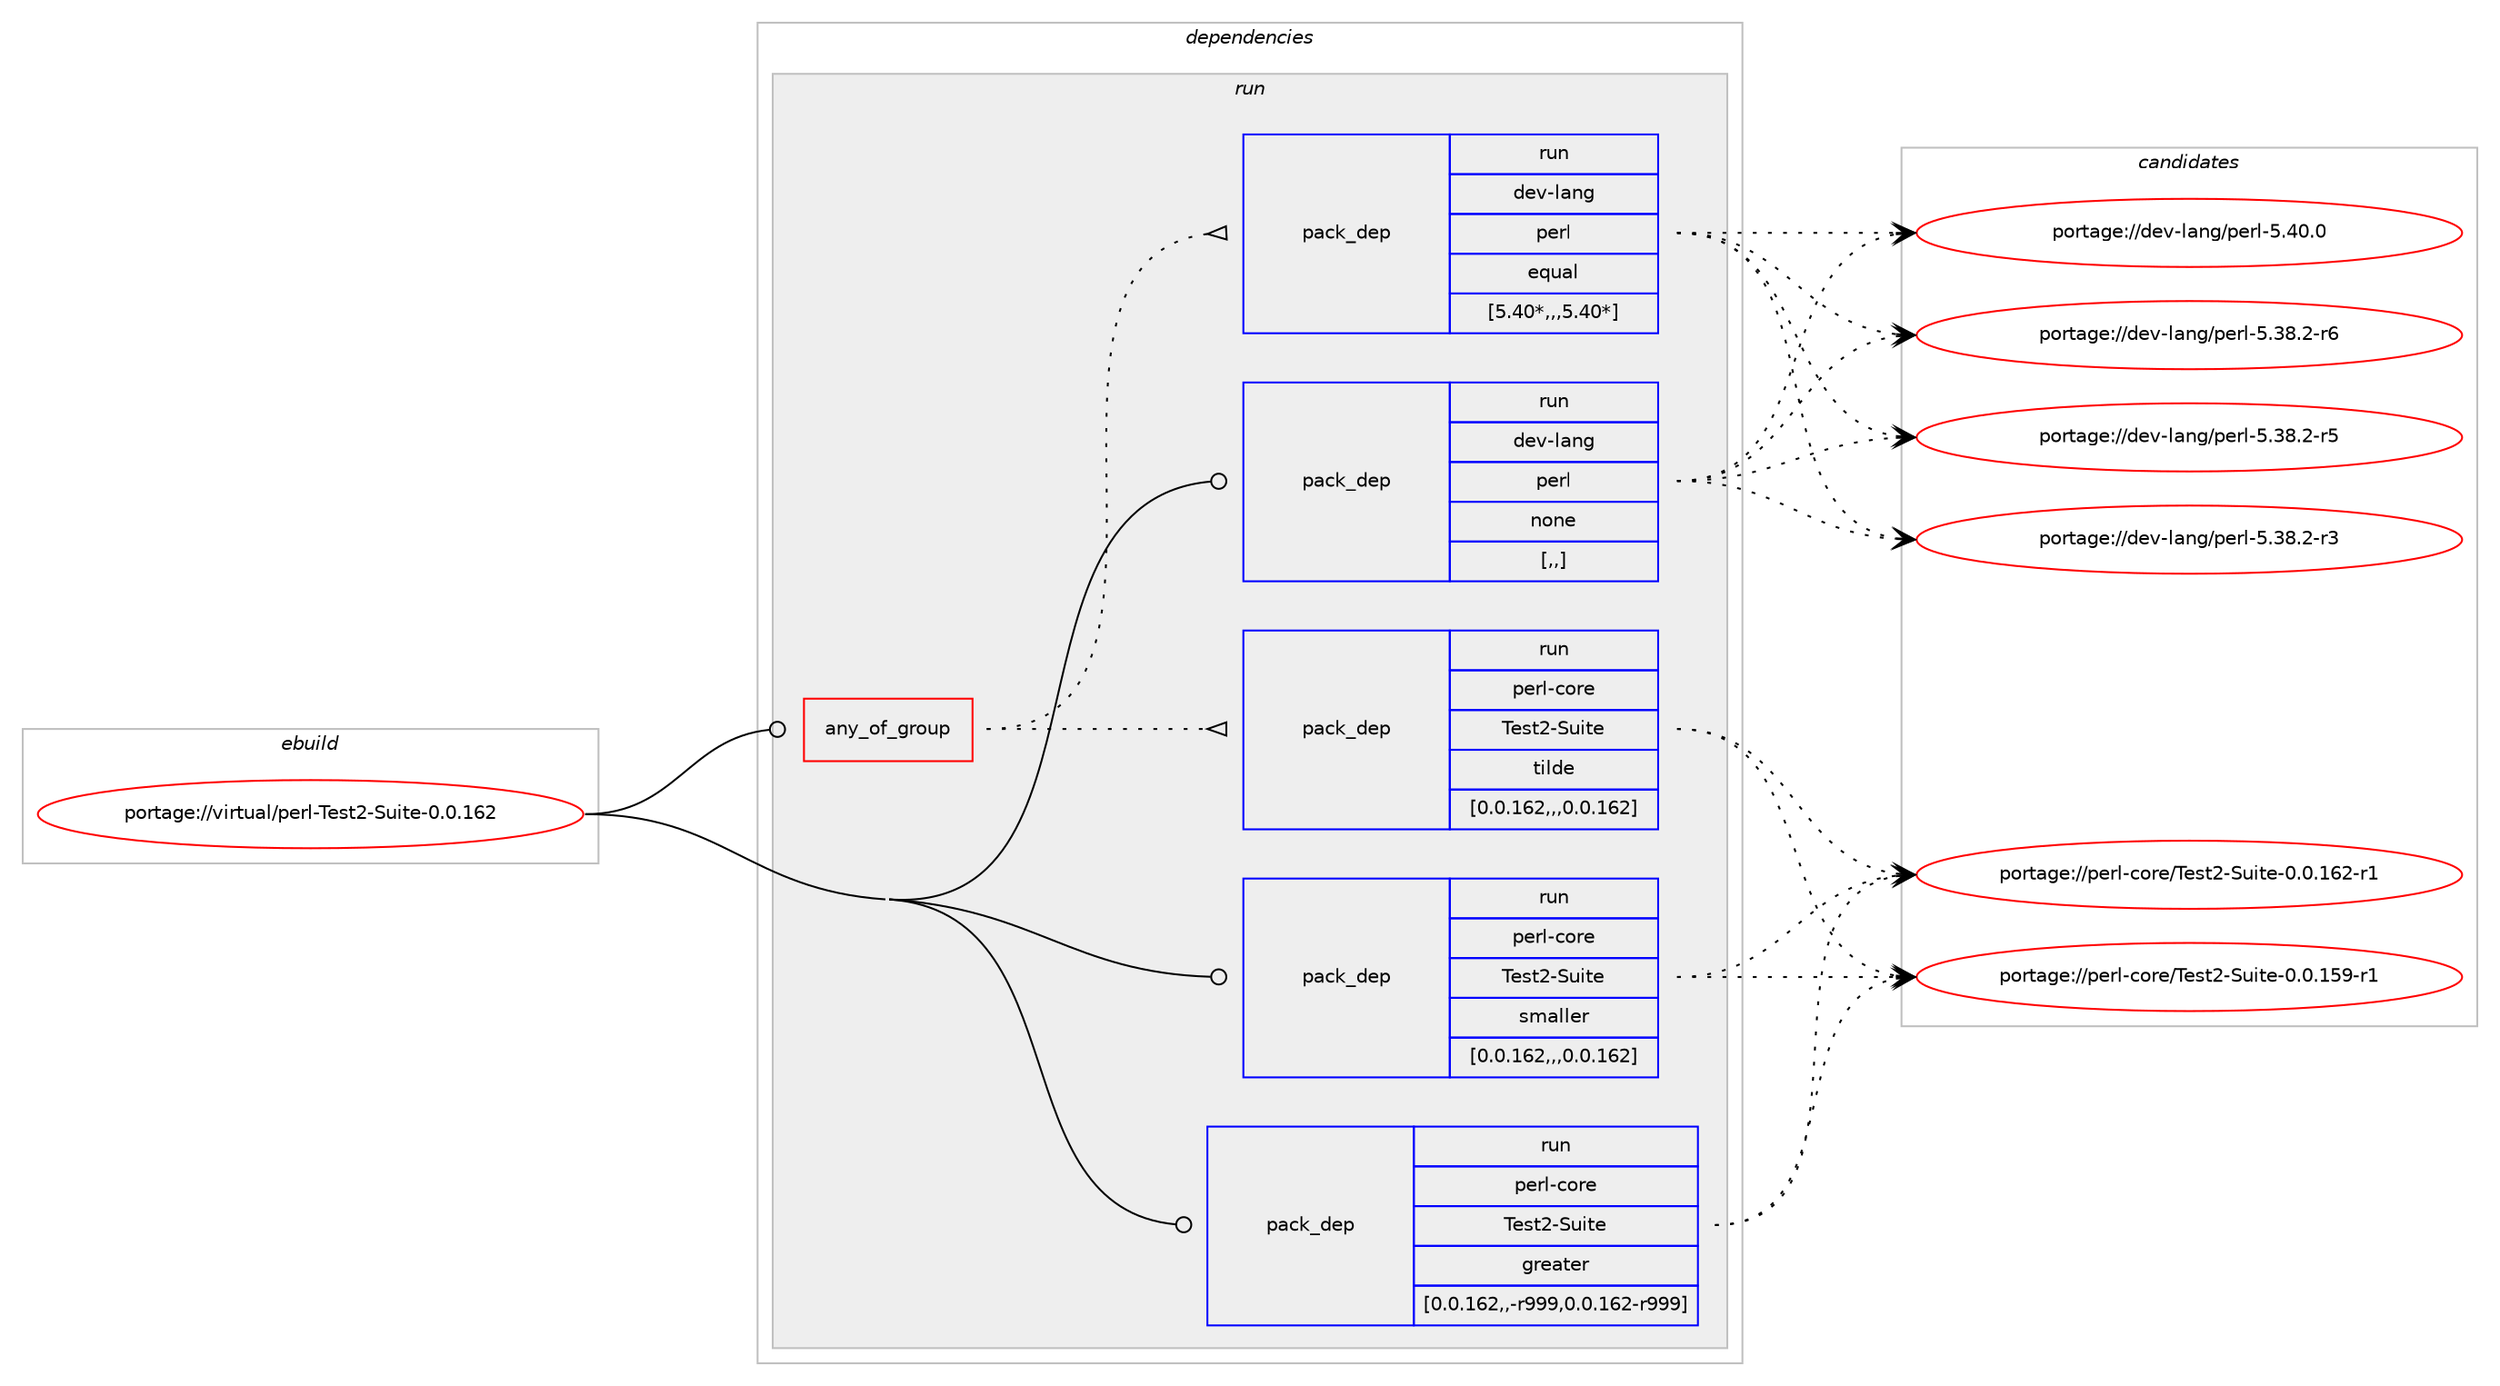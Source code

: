 digraph prolog {

# *************
# Graph options
# *************

newrank=true;
concentrate=true;
compound=true;
graph [rankdir=LR,fontname=Helvetica,fontsize=10,ranksep=1.5];#, ranksep=2.5, nodesep=0.2];
edge  [arrowhead=vee];
node  [fontname=Helvetica,fontsize=10];

# **********
# The ebuild
# **********

subgraph cluster_leftcol {
color=gray;
label=<<i>ebuild</i>>;
id [label="portage://virtual/perl-Test2-Suite-0.0.162", color=red, width=4, href="../virtual/perl-Test2-Suite-0.0.162.svg"];
}

# ****************
# The dependencies
# ****************

subgraph cluster_midcol {
color=gray;
label=<<i>dependencies</i>>;
subgraph cluster_compile {
fillcolor="#eeeeee";
style=filled;
label=<<i>compile</i>>;
}
subgraph cluster_compileandrun {
fillcolor="#eeeeee";
style=filled;
label=<<i>compile and run</i>>;
}
subgraph cluster_run {
fillcolor="#eeeeee";
style=filled;
label=<<i>run</i>>;
subgraph any2957 {
dependency442673 [label=<<TABLE BORDER="0" CELLBORDER="1" CELLSPACING="0" CELLPADDING="4"><TR><TD CELLPADDING="10">any_of_group</TD></TR></TABLE>>, shape=none, color=red];subgraph pack321482 {
dependency442674 [label=<<TABLE BORDER="0" CELLBORDER="1" CELLSPACING="0" CELLPADDING="4" WIDTH="220"><TR><TD ROWSPAN="6" CELLPADDING="30">pack_dep</TD></TR><TR><TD WIDTH="110">run</TD></TR><TR><TD>dev-lang</TD></TR><TR><TD>perl</TD></TR><TR><TD>equal</TD></TR><TR><TD>[5.40*,,,5.40*]</TD></TR></TABLE>>, shape=none, color=blue];
}
dependency442673:e -> dependency442674:w [weight=20,style="dotted",arrowhead="oinv"];
subgraph pack321483 {
dependency442675 [label=<<TABLE BORDER="0" CELLBORDER="1" CELLSPACING="0" CELLPADDING="4" WIDTH="220"><TR><TD ROWSPAN="6" CELLPADDING="30">pack_dep</TD></TR><TR><TD WIDTH="110">run</TD></TR><TR><TD>perl-core</TD></TR><TR><TD>Test2-Suite</TD></TR><TR><TD>tilde</TD></TR><TR><TD>[0.0.162,,,0.0.162]</TD></TR></TABLE>>, shape=none, color=blue];
}
dependency442673:e -> dependency442675:w [weight=20,style="dotted",arrowhead="oinv"];
}
id:e -> dependency442673:w [weight=20,style="solid",arrowhead="odot"];
subgraph pack321484 {
dependency442676 [label=<<TABLE BORDER="0" CELLBORDER="1" CELLSPACING="0" CELLPADDING="4" WIDTH="220"><TR><TD ROWSPAN="6" CELLPADDING="30">pack_dep</TD></TR><TR><TD WIDTH="110">run</TD></TR><TR><TD>dev-lang</TD></TR><TR><TD>perl</TD></TR><TR><TD>none</TD></TR><TR><TD>[,,]</TD></TR></TABLE>>, shape=none, color=blue];
}
id:e -> dependency442676:w [weight=20,style="solid",arrowhead="odot"];
subgraph pack321485 {
dependency442677 [label=<<TABLE BORDER="0" CELLBORDER="1" CELLSPACING="0" CELLPADDING="4" WIDTH="220"><TR><TD ROWSPAN="6" CELLPADDING="30">pack_dep</TD></TR><TR><TD WIDTH="110">run</TD></TR><TR><TD>perl-core</TD></TR><TR><TD>Test2-Suite</TD></TR><TR><TD>greater</TD></TR><TR><TD>[0.0.162,,-r999,0.0.162-r999]</TD></TR></TABLE>>, shape=none, color=blue];
}
id:e -> dependency442677:w [weight=20,style="solid",arrowhead="odot"];
subgraph pack321486 {
dependency442678 [label=<<TABLE BORDER="0" CELLBORDER="1" CELLSPACING="0" CELLPADDING="4" WIDTH="220"><TR><TD ROWSPAN="6" CELLPADDING="30">pack_dep</TD></TR><TR><TD WIDTH="110">run</TD></TR><TR><TD>perl-core</TD></TR><TR><TD>Test2-Suite</TD></TR><TR><TD>smaller</TD></TR><TR><TD>[0.0.162,,,0.0.162]</TD></TR></TABLE>>, shape=none, color=blue];
}
id:e -> dependency442678:w [weight=20,style="solid",arrowhead="odot"];
}
}

# **************
# The candidates
# **************

subgraph cluster_choices {
rank=same;
color=gray;
label=<<i>candidates</i>>;

subgraph choice321482 {
color=black;
nodesep=1;
choice10010111845108971101034711210111410845534652484648 [label="portage://dev-lang/perl-5.40.0", color=red, width=4,href="../dev-lang/perl-5.40.0.svg"];
choice100101118451089711010347112101114108455346515646504511454 [label="portage://dev-lang/perl-5.38.2-r6", color=red, width=4,href="../dev-lang/perl-5.38.2-r6.svg"];
choice100101118451089711010347112101114108455346515646504511453 [label="portage://dev-lang/perl-5.38.2-r5", color=red, width=4,href="../dev-lang/perl-5.38.2-r5.svg"];
choice100101118451089711010347112101114108455346515646504511451 [label="portage://dev-lang/perl-5.38.2-r3", color=red, width=4,href="../dev-lang/perl-5.38.2-r3.svg"];
dependency442674:e -> choice10010111845108971101034711210111410845534652484648:w [style=dotted,weight="100"];
dependency442674:e -> choice100101118451089711010347112101114108455346515646504511454:w [style=dotted,weight="100"];
dependency442674:e -> choice100101118451089711010347112101114108455346515646504511453:w [style=dotted,weight="100"];
dependency442674:e -> choice100101118451089711010347112101114108455346515646504511451:w [style=dotted,weight="100"];
}
subgraph choice321483 {
color=black;
nodesep=1;
choice1121011141084599111114101478410111511650458311710511610145484648464954504511449 [label="portage://perl-core/Test2-Suite-0.0.162-r1", color=red, width=4,href="../perl-core/Test2-Suite-0.0.162-r1.svg"];
choice1121011141084599111114101478410111511650458311710511610145484648464953574511449 [label="portage://perl-core/Test2-Suite-0.0.159-r1", color=red, width=4,href="../perl-core/Test2-Suite-0.0.159-r1.svg"];
dependency442675:e -> choice1121011141084599111114101478410111511650458311710511610145484648464954504511449:w [style=dotted,weight="100"];
dependency442675:e -> choice1121011141084599111114101478410111511650458311710511610145484648464953574511449:w [style=dotted,weight="100"];
}
subgraph choice321484 {
color=black;
nodesep=1;
choice10010111845108971101034711210111410845534652484648 [label="portage://dev-lang/perl-5.40.0", color=red, width=4,href="../dev-lang/perl-5.40.0.svg"];
choice100101118451089711010347112101114108455346515646504511454 [label="portage://dev-lang/perl-5.38.2-r6", color=red, width=4,href="../dev-lang/perl-5.38.2-r6.svg"];
choice100101118451089711010347112101114108455346515646504511453 [label="portage://dev-lang/perl-5.38.2-r5", color=red, width=4,href="../dev-lang/perl-5.38.2-r5.svg"];
choice100101118451089711010347112101114108455346515646504511451 [label="portage://dev-lang/perl-5.38.2-r3", color=red, width=4,href="../dev-lang/perl-5.38.2-r3.svg"];
dependency442676:e -> choice10010111845108971101034711210111410845534652484648:w [style=dotted,weight="100"];
dependency442676:e -> choice100101118451089711010347112101114108455346515646504511454:w [style=dotted,weight="100"];
dependency442676:e -> choice100101118451089711010347112101114108455346515646504511453:w [style=dotted,weight="100"];
dependency442676:e -> choice100101118451089711010347112101114108455346515646504511451:w [style=dotted,weight="100"];
}
subgraph choice321485 {
color=black;
nodesep=1;
choice1121011141084599111114101478410111511650458311710511610145484648464954504511449 [label="portage://perl-core/Test2-Suite-0.0.162-r1", color=red, width=4,href="../perl-core/Test2-Suite-0.0.162-r1.svg"];
choice1121011141084599111114101478410111511650458311710511610145484648464953574511449 [label="portage://perl-core/Test2-Suite-0.0.159-r1", color=red, width=4,href="../perl-core/Test2-Suite-0.0.159-r1.svg"];
dependency442677:e -> choice1121011141084599111114101478410111511650458311710511610145484648464954504511449:w [style=dotted,weight="100"];
dependency442677:e -> choice1121011141084599111114101478410111511650458311710511610145484648464953574511449:w [style=dotted,weight="100"];
}
subgraph choice321486 {
color=black;
nodesep=1;
choice1121011141084599111114101478410111511650458311710511610145484648464954504511449 [label="portage://perl-core/Test2-Suite-0.0.162-r1", color=red, width=4,href="../perl-core/Test2-Suite-0.0.162-r1.svg"];
choice1121011141084599111114101478410111511650458311710511610145484648464953574511449 [label="portage://perl-core/Test2-Suite-0.0.159-r1", color=red, width=4,href="../perl-core/Test2-Suite-0.0.159-r1.svg"];
dependency442678:e -> choice1121011141084599111114101478410111511650458311710511610145484648464954504511449:w [style=dotted,weight="100"];
dependency442678:e -> choice1121011141084599111114101478410111511650458311710511610145484648464953574511449:w [style=dotted,weight="100"];
}
}

}
